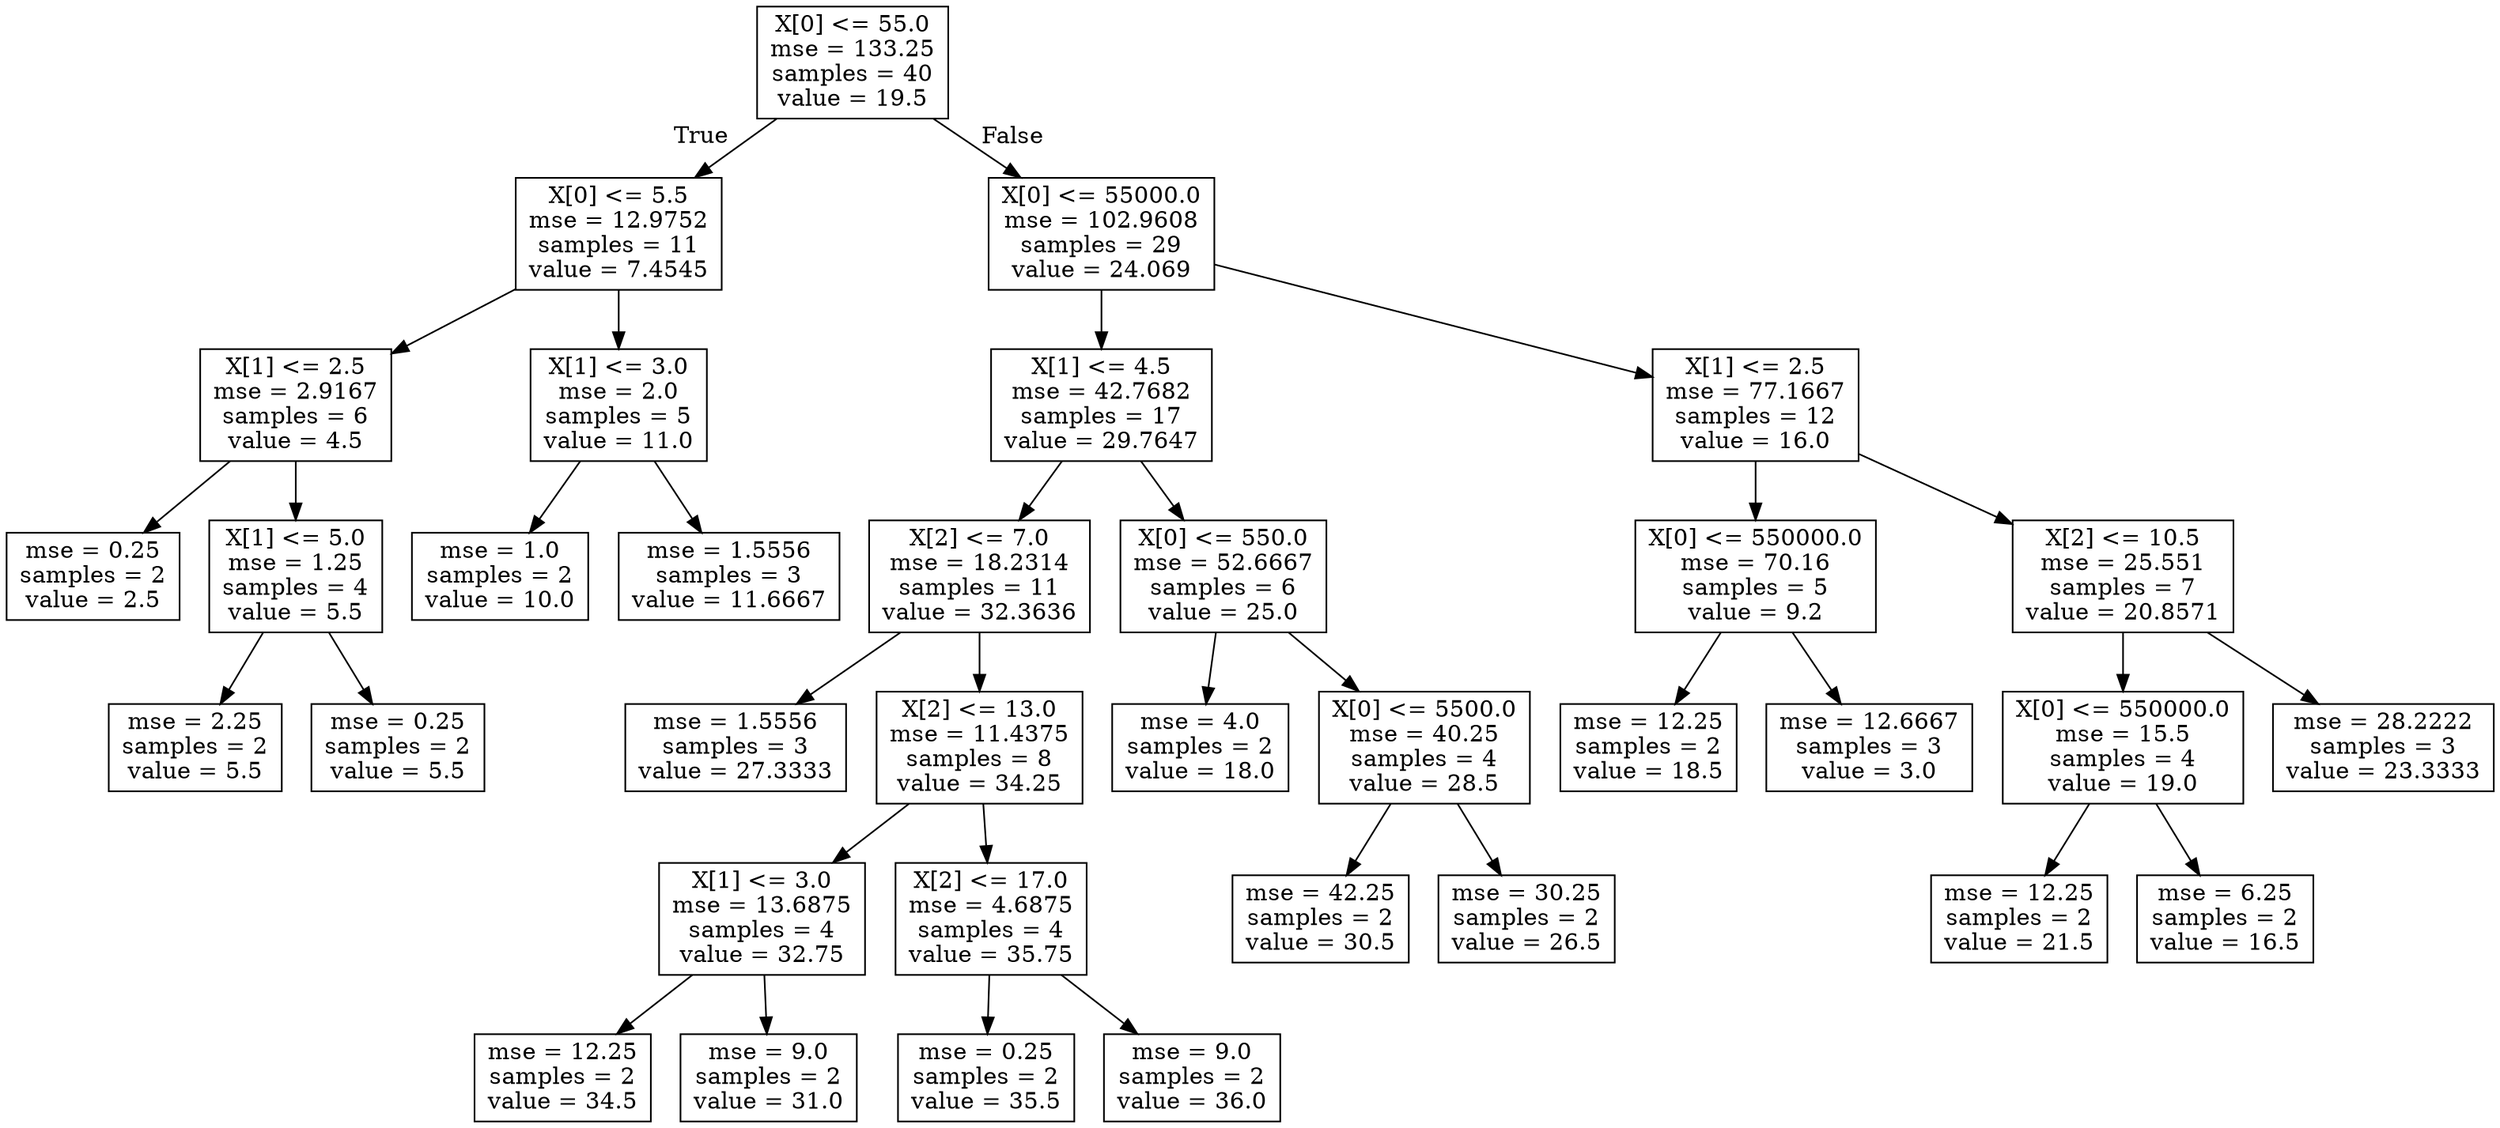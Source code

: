 digraph Tree {
node [shape=box] ;
0 [label="X[0] <= 55.0\nmse = 133.25\nsamples = 40\nvalue = 19.5"] ;
1 [label="X[0] <= 5.5\nmse = 12.9752\nsamples = 11\nvalue = 7.4545"] ;
0 -> 1 [labeldistance=2.5, labelangle=45, headlabel="True"] ;
2 [label="X[1] <= 2.5\nmse = 2.9167\nsamples = 6\nvalue = 4.5"] ;
1 -> 2 ;
3 [label="mse = 0.25\nsamples = 2\nvalue = 2.5"] ;
2 -> 3 ;
4 [label="X[1] <= 5.0\nmse = 1.25\nsamples = 4\nvalue = 5.5"] ;
2 -> 4 ;
5 [label="mse = 2.25\nsamples = 2\nvalue = 5.5"] ;
4 -> 5 ;
6 [label="mse = 0.25\nsamples = 2\nvalue = 5.5"] ;
4 -> 6 ;
7 [label="X[1] <= 3.0\nmse = 2.0\nsamples = 5\nvalue = 11.0"] ;
1 -> 7 ;
8 [label="mse = 1.0\nsamples = 2\nvalue = 10.0"] ;
7 -> 8 ;
9 [label="mse = 1.5556\nsamples = 3\nvalue = 11.6667"] ;
7 -> 9 ;
10 [label="X[0] <= 55000.0\nmse = 102.9608\nsamples = 29\nvalue = 24.069"] ;
0 -> 10 [labeldistance=2.5, labelangle=-45, headlabel="False"] ;
11 [label="X[1] <= 4.5\nmse = 42.7682\nsamples = 17\nvalue = 29.7647"] ;
10 -> 11 ;
12 [label="X[2] <= 7.0\nmse = 18.2314\nsamples = 11\nvalue = 32.3636"] ;
11 -> 12 ;
13 [label="mse = 1.5556\nsamples = 3\nvalue = 27.3333"] ;
12 -> 13 ;
14 [label="X[2] <= 13.0\nmse = 11.4375\nsamples = 8\nvalue = 34.25"] ;
12 -> 14 ;
15 [label="X[1] <= 3.0\nmse = 13.6875\nsamples = 4\nvalue = 32.75"] ;
14 -> 15 ;
16 [label="mse = 12.25\nsamples = 2\nvalue = 34.5"] ;
15 -> 16 ;
17 [label="mse = 9.0\nsamples = 2\nvalue = 31.0"] ;
15 -> 17 ;
18 [label="X[2] <= 17.0\nmse = 4.6875\nsamples = 4\nvalue = 35.75"] ;
14 -> 18 ;
19 [label="mse = 0.25\nsamples = 2\nvalue = 35.5"] ;
18 -> 19 ;
20 [label="mse = 9.0\nsamples = 2\nvalue = 36.0"] ;
18 -> 20 ;
21 [label="X[0] <= 550.0\nmse = 52.6667\nsamples = 6\nvalue = 25.0"] ;
11 -> 21 ;
22 [label="mse = 4.0\nsamples = 2\nvalue = 18.0"] ;
21 -> 22 ;
23 [label="X[0] <= 5500.0\nmse = 40.25\nsamples = 4\nvalue = 28.5"] ;
21 -> 23 ;
24 [label="mse = 42.25\nsamples = 2\nvalue = 30.5"] ;
23 -> 24 ;
25 [label="mse = 30.25\nsamples = 2\nvalue = 26.5"] ;
23 -> 25 ;
26 [label="X[1] <= 2.5\nmse = 77.1667\nsamples = 12\nvalue = 16.0"] ;
10 -> 26 ;
27 [label="X[0] <= 550000.0\nmse = 70.16\nsamples = 5\nvalue = 9.2"] ;
26 -> 27 ;
28 [label="mse = 12.25\nsamples = 2\nvalue = 18.5"] ;
27 -> 28 ;
29 [label="mse = 12.6667\nsamples = 3\nvalue = 3.0"] ;
27 -> 29 ;
30 [label="X[2] <= 10.5\nmse = 25.551\nsamples = 7\nvalue = 20.8571"] ;
26 -> 30 ;
31 [label="X[0] <= 550000.0\nmse = 15.5\nsamples = 4\nvalue = 19.0"] ;
30 -> 31 ;
32 [label="mse = 12.25\nsamples = 2\nvalue = 21.5"] ;
31 -> 32 ;
33 [label="mse = 6.25\nsamples = 2\nvalue = 16.5"] ;
31 -> 33 ;
34 [label="mse = 28.2222\nsamples = 3\nvalue = 23.3333"] ;
30 -> 34 ;
}